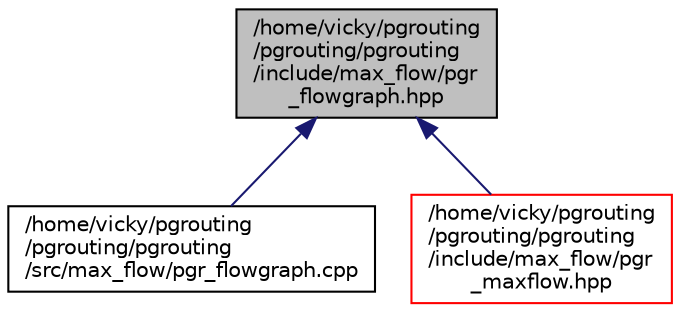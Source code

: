 digraph "/home/vicky/pgrouting/pgrouting/pgrouting/include/max_flow/pgr_flowgraph.hpp"
{
  edge [fontname="Helvetica",fontsize="10",labelfontname="Helvetica",labelfontsize="10"];
  node [fontname="Helvetica",fontsize="10",shape=record];
  Node1 [label="/home/vicky/pgrouting\l/pgrouting/pgrouting\l/include/max_flow/pgr\l_flowgraph.hpp",height=0.2,width=0.4,color="black", fillcolor="grey75", style="filled" fontcolor="black"];
  Node1 -> Node2 [dir="back",color="midnightblue",fontsize="10",style="solid",fontname="Helvetica"];
  Node2 [label="/home/vicky/pgrouting\l/pgrouting/pgrouting\l/src/max_flow/pgr_flowgraph.cpp",height=0.2,width=0.4,color="black", fillcolor="white", style="filled",URL="$pgr__flowgraph_8cpp.html"];
  Node1 -> Node3 [dir="back",color="midnightblue",fontsize="10",style="solid",fontname="Helvetica"];
  Node3 [label="/home/vicky/pgrouting\l/pgrouting/pgrouting\l/include/max_flow/pgr\l_maxflow.hpp",height=0.2,width=0.4,color="red", fillcolor="white", style="filled",URL="$pgr__maxflow_8hpp.html"];
}
